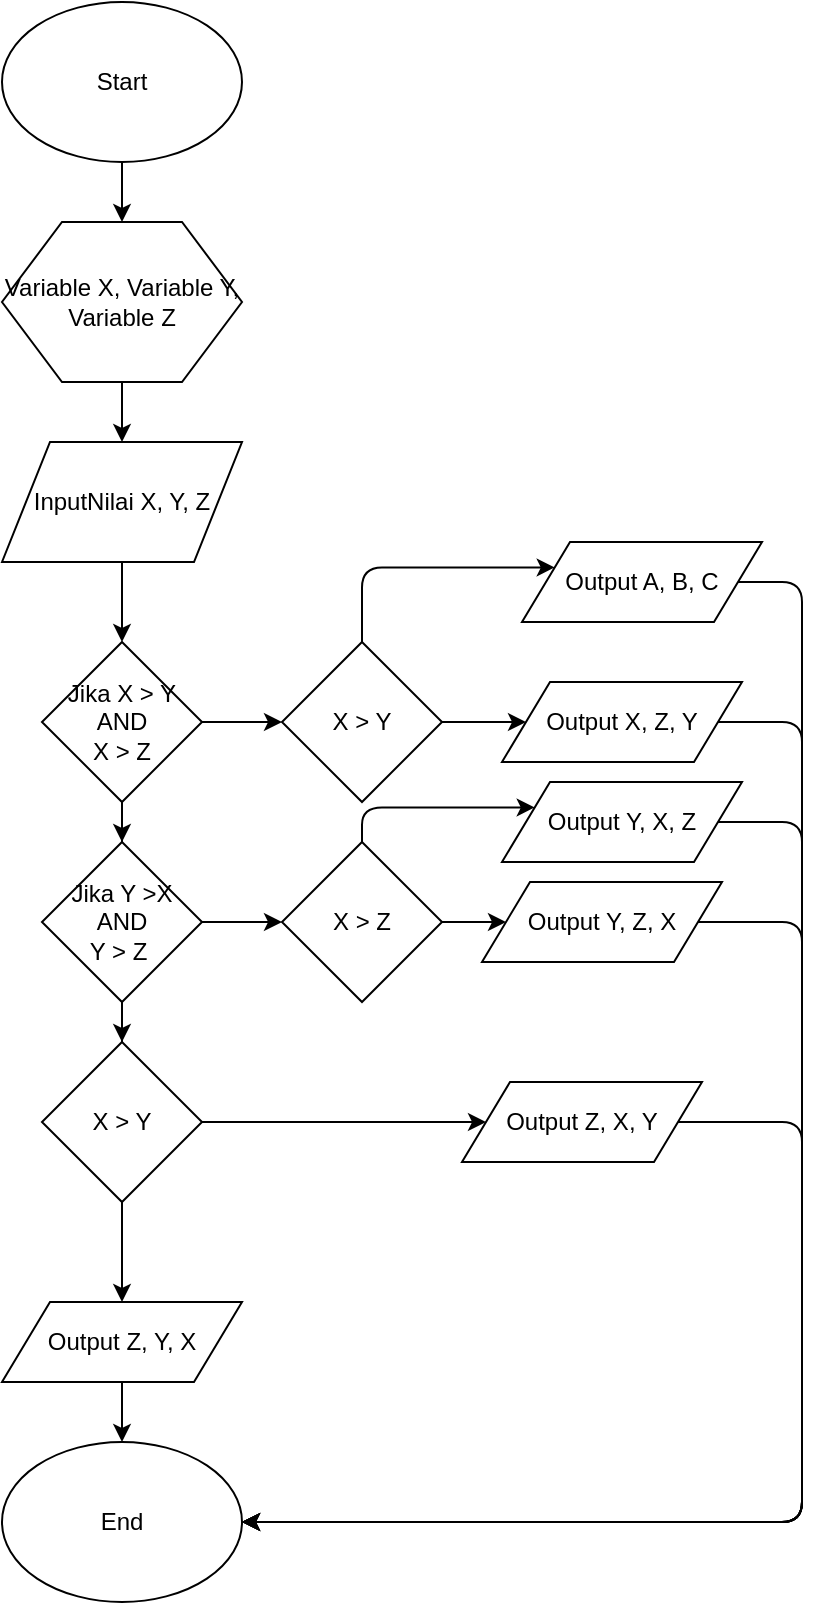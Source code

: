 <mxfile version="12.1.3" type="github" pages="1">
  <diagram id="6a731a19-8d31-9384-78a2-239565b7b9f0" name="Page-1">
    <mxGraphModel dx="1005" dy="515" grid="1" gridSize="10" guides="1" tooltips="1" connect="1" arrows="1" fold="1" page="1" pageScale="1" pageWidth="1169" pageHeight="827" background="#ffffff" math="0" shadow="0">
      <root>
        <mxCell id="0"/>
        <mxCell id="1" parent="0"/>
        <mxCell id="dxibo1Gv-2dLAtyBNZos-57" value="" style="edgeStyle=orthogonalEdgeStyle;rounded=0;orthogonalLoop=1;jettySize=auto;html=1;" edge="1" parent="1" source="dxibo1Gv-2dLAtyBNZos-55" target="dxibo1Gv-2dLAtyBNZos-56">
          <mxGeometry relative="1" as="geometry"/>
        </mxCell>
        <mxCell id="dxibo1Gv-2dLAtyBNZos-55" value="Start" style="ellipse;whiteSpace=wrap;html=1;" vertex="1" parent="1">
          <mxGeometry x="80" y="20" width="120" height="80" as="geometry"/>
        </mxCell>
        <mxCell id="dxibo1Gv-2dLAtyBNZos-59" value="" style="edgeStyle=orthogonalEdgeStyle;rounded=0;orthogonalLoop=1;jettySize=auto;html=1;" edge="1" parent="1" source="dxibo1Gv-2dLAtyBNZos-56" target="dxibo1Gv-2dLAtyBNZos-58">
          <mxGeometry relative="1" as="geometry"/>
        </mxCell>
        <mxCell id="dxibo1Gv-2dLAtyBNZos-56" value="Variable X, Variable Y, Variable Z" style="shape=hexagon;perimeter=hexagonPerimeter2;whiteSpace=wrap;html=1;" vertex="1" parent="1">
          <mxGeometry x="80" y="130" width="120" height="80" as="geometry"/>
        </mxCell>
        <mxCell id="dxibo1Gv-2dLAtyBNZos-61" value="" style="edgeStyle=orthogonalEdgeStyle;rounded=0;orthogonalLoop=1;jettySize=auto;html=1;" edge="1" parent="1" source="dxibo1Gv-2dLAtyBNZos-58" target="dxibo1Gv-2dLAtyBNZos-60">
          <mxGeometry relative="1" as="geometry"/>
        </mxCell>
        <mxCell id="dxibo1Gv-2dLAtyBNZos-58" value="InputNilai X, Y, Z" style="shape=parallelogram;perimeter=parallelogramPerimeter;whiteSpace=wrap;html=1;" vertex="1" parent="1">
          <mxGeometry x="80" y="240" width="120" height="60" as="geometry"/>
        </mxCell>
        <mxCell id="dxibo1Gv-2dLAtyBNZos-63" value="" style="edgeStyle=orthogonalEdgeStyle;rounded=0;orthogonalLoop=1;jettySize=auto;html=1;" edge="1" parent="1" source="dxibo1Gv-2dLAtyBNZos-60" target="dxibo1Gv-2dLAtyBNZos-62">
          <mxGeometry relative="1" as="geometry"/>
        </mxCell>
        <mxCell id="dxibo1Gv-2dLAtyBNZos-69" value="" style="edgeStyle=orthogonalEdgeStyle;rounded=0;orthogonalLoop=1;jettySize=auto;html=1;" edge="1" parent="1" source="dxibo1Gv-2dLAtyBNZos-60" target="dxibo1Gv-2dLAtyBNZos-68">
          <mxGeometry relative="1" as="geometry"/>
        </mxCell>
        <mxCell id="dxibo1Gv-2dLAtyBNZos-60" value="Jika X &amp;gt; Y&lt;br&gt;AND&lt;br&gt;X &amp;gt; Z" style="rhombus;whiteSpace=wrap;html=1;" vertex="1" parent="1">
          <mxGeometry x="100" y="340" width="80" height="80" as="geometry"/>
        </mxCell>
        <mxCell id="dxibo1Gv-2dLAtyBNZos-65" value="" style="edgeStyle=orthogonalEdgeStyle;rounded=0;orthogonalLoop=1;jettySize=auto;html=1;" edge="1" parent="1" source="dxibo1Gv-2dLAtyBNZos-62" target="dxibo1Gv-2dLAtyBNZos-64">
          <mxGeometry relative="1" as="geometry"/>
        </mxCell>
        <mxCell id="dxibo1Gv-2dLAtyBNZos-67" value="" style="edgeStyle=orthogonalEdgeStyle;rounded=0;orthogonalLoop=1;jettySize=auto;html=1;" edge="1" parent="1" source="dxibo1Gv-2dLAtyBNZos-62" target="dxibo1Gv-2dLAtyBNZos-66">
          <mxGeometry relative="1" as="geometry"/>
        </mxCell>
        <mxCell id="dxibo1Gv-2dLAtyBNZos-62" value="Jika Y &amp;gt;X&lt;br&gt;AND&lt;br&gt;Y &amp;gt; Z&amp;nbsp;" style="rhombus;whiteSpace=wrap;html=1;" vertex="1" parent="1">
          <mxGeometry x="100" y="440" width="80" height="80" as="geometry"/>
        </mxCell>
        <mxCell id="dxibo1Gv-2dLAtyBNZos-80" value="" style="edgeStyle=orthogonalEdgeStyle;rounded=0;orthogonalLoop=1;jettySize=auto;html=1;" edge="1" parent="1" source="dxibo1Gv-2dLAtyBNZos-64">
          <mxGeometry relative="1" as="geometry">
            <mxPoint x="322" y="580" as="targetPoint"/>
          </mxGeometry>
        </mxCell>
        <mxCell id="dxibo1Gv-2dLAtyBNZos-82" value="" style="edgeStyle=orthogonalEdgeStyle;rounded=0;orthogonalLoop=1;jettySize=auto;html=1;" edge="1" parent="1" source="dxibo1Gv-2dLAtyBNZos-64" target="dxibo1Gv-2dLAtyBNZos-81">
          <mxGeometry relative="1" as="geometry"/>
        </mxCell>
        <mxCell id="dxibo1Gv-2dLAtyBNZos-64" value="X &amp;gt; Y" style="rhombus;whiteSpace=wrap;html=1;" vertex="1" parent="1">
          <mxGeometry x="100" y="540" width="80" height="80" as="geometry"/>
        </mxCell>
        <mxCell id="dxibo1Gv-2dLAtyBNZos-77" value="" style="edgeStyle=orthogonalEdgeStyle;rounded=0;orthogonalLoop=1;jettySize=auto;html=1;" edge="1" parent="1" source="dxibo1Gv-2dLAtyBNZos-66" target="dxibo1Gv-2dLAtyBNZos-75">
          <mxGeometry relative="1" as="geometry"/>
        </mxCell>
        <mxCell id="dxibo1Gv-2dLAtyBNZos-66" value="X &amp;gt; Z" style="rhombus;whiteSpace=wrap;html=1;" vertex="1" parent="1">
          <mxGeometry x="220" y="440" width="80" height="80" as="geometry"/>
        </mxCell>
        <mxCell id="dxibo1Gv-2dLAtyBNZos-68" value="X &amp;gt; Y" style="rhombus;whiteSpace=wrap;html=1;" vertex="1" parent="1">
          <mxGeometry x="220" y="340" width="80" height="80" as="geometry"/>
        </mxCell>
        <mxCell id="dxibo1Gv-2dLAtyBNZos-70" value="Output A, B, C" style="shape=parallelogram;perimeter=parallelogramPerimeter;whiteSpace=wrap;html=1;" vertex="1" parent="1">
          <mxGeometry x="340" y="290" width="120" height="40" as="geometry"/>
        </mxCell>
        <mxCell id="dxibo1Gv-2dLAtyBNZos-71" value="Output X, Z, Y" style="shape=parallelogram;perimeter=parallelogramPerimeter;whiteSpace=wrap;html=1;" vertex="1" parent="1">
          <mxGeometry x="330" y="360" width="120" height="40" as="geometry"/>
        </mxCell>
        <mxCell id="dxibo1Gv-2dLAtyBNZos-72" value="" style="edgeStyle=elbowEdgeStyle;elbow=horizontal;endArrow=classic;html=1;exitX=0.5;exitY=0;exitDx=0;exitDy=0;entryX=0;entryY=0.25;entryDx=0;entryDy=0;" edge="1" parent="1" source="dxibo1Gv-2dLAtyBNZos-68" target="dxibo1Gv-2dLAtyBNZos-70">
          <mxGeometry width="50" height="50" relative="1" as="geometry">
            <mxPoint x="250" y="380" as="sourcePoint"/>
            <mxPoint x="300" y="330" as="targetPoint"/>
            <Array as="points">
              <mxPoint x="260" y="340"/>
            </Array>
          </mxGeometry>
        </mxCell>
        <mxCell id="dxibo1Gv-2dLAtyBNZos-73" value="" style="edgeStyle=elbowEdgeStyle;elbow=horizontal;endArrow=classic;html=1;exitX=1;exitY=0.5;exitDx=0;exitDy=0;entryX=0;entryY=0.5;entryDx=0;entryDy=0;" edge="1" parent="1" source="dxibo1Gv-2dLAtyBNZos-68" target="dxibo1Gv-2dLAtyBNZos-71">
          <mxGeometry width="50" height="50" relative="1" as="geometry">
            <mxPoint x="320" y="420" as="sourcePoint"/>
            <mxPoint x="370" y="370" as="targetPoint"/>
            <Array as="points"/>
          </mxGeometry>
        </mxCell>
        <mxCell id="dxibo1Gv-2dLAtyBNZos-74" value="Output Y, X, Z" style="shape=parallelogram;perimeter=parallelogramPerimeter;whiteSpace=wrap;html=1;" vertex="1" parent="1">
          <mxGeometry x="330" y="410" width="120" height="40" as="geometry"/>
        </mxCell>
        <mxCell id="dxibo1Gv-2dLAtyBNZos-75" value="Output Y, Z, X" style="shape=parallelogram;perimeter=parallelogramPerimeter;whiteSpace=wrap;html=1;" vertex="1" parent="1">
          <mxGeometry x="320" y="460" width="120" height="40" as="geometry"/>
        </mxCell>
        <mxCell id="dxibo1Gv-2dLAtyBNZos-76" value="" style="edgeStyle=elbowEdgeStyle;elbow=horizontal;endArrow=classic;html=1;exitX=0.5;exitY=0;exitDx=0;exitDy=0;entryX=0;entryY=0.25;entryDx=0;entryDy=0;" edge="1" parent="1" source="dxibo1Gv-2dLAtyBNZos-66" target="dxibo1Gv-2dLAtyBNZos-74">
          <mxGeometry width="50" height="50" relative="1" as="geometry">
            <mxPoint x="200" y="460" as="sourcePoint"/>
            <mxPoint x="250" y="410" as="targetPoint"/>
            <Array as="points">
              <mxPoint x="260" y="430"/>
            </Array>
          </mxGeometry>
        </mxCell>
        <mxCell id="dxibo1Gv-2dLAtyBNZos-78" value="Output Z, X, Y" style="shape=parallelogram;perimeter=parallelogramPerimeter;whiteSpace=wrap;html=1;" vertex="1" parent="1">
          <mxGeometry x="310" y="560" width="120" height="40" as="geometry"/>
        </mxCell>
        <mxCell id="dxibo1Gv-2dLAtyBNZos-84" value="" style="edgeStyle=orthogonalEdgeStyle;rounded=0;orthogonalLoop=1;jettySize=auto;html=1;" edge="1" parent="1" source="dxibo1Gv-2dLAtyBNZos-81" target="dxibo1Gv-2dLAtyBNZos-83">
          <mxGeometry relative="1" as="geometry"/>
        </mxCell>
        <mxCell id="dxibo1Gv-2dLAtyBNZos-81" value="Output Z, Y, X" style="shape=parallelogram;perimeter=parallelogramPerimeter;whiteSpace=wrap;html=1;" vertex="1" parent="1">
          <mxGeometry x="80" y="670" width="120" height="40" as="geometry"/>
        </mxCell>
        <mxCell id="dxibo1Gv-2dLAtyBNZos-83" value="End" style="ellipse;whiteSpace=wrap;html=1;" vertex="1" parent="1">
          <mxGeometry x="80" y="740" width="120" height="80" as="geometry"/>
        </mxCell>
        <mxCell id="dxibo1Gv-2dLAtyBNZos-85" value="" style="edgeStyle=elbowEdgeStyle;elbow=horizontal;endArrow=classic;html=1;exitX=1;exitY=0.5;exitDx=0;exitDy=0;entryX=1;entryY=0.5;entryDx=0;entryDy=0;" edge="1" parent="1" source="dxibo1Gv-2dLAtyBNZos-70" target="dxibo1Gv-2dLAtyBNZos-83">
          <mxGeometry width="50" height="50" relative="1" as="geometry">
            <mxPoint x="640" y="580" as="sourcePoint"/>
            <mxPoint x="690" y="530" as="targetPoint"/>
            <Array as="points">
              <mxPoint x="480" y="540"/>
            </Array>
          </mxGeometry>
        </mxCell>
        <mxCell id="dxibo1Gv-2dLAtyBNZos-86" value="" style="edgeStyle=elbowEdgeStyle;elbow=horizontal;endArrow=classic;html=1;exitX=1;exitY=0.5;exitDx=0;exitDy=0;entryX=1;entryY=0.5;entryDx=0;entryDy=0;" edge="1" parent="1" source="dxibo1Gv-2dLAtyBNZos-71" target="dxibo1Gv-2dLAtyBNZos-83">
          <mxGeometry width="50" height="50" relative="1" as="geometry">
            <mxPoint x="570" y="460" as="sourcePoint"/>
            <mxPoint x="620" y="410" as="targetPoint"/>
            <Array as="points">
              <mxPoint x="480" y="590"/>
            </Array>
          </mxGeometry>
        </mxCell>
        <mxCell id="dxibo1Gv-2dLAtyBNZos-87" value="" style="edgeStyle=elbowEdgeStyle;elbow=horizontal;endArrow=classic;html=1;exitX=1;exitY=0.5;exitDx=0;exitDy=0;entryX=1;entryY=0.5;entryDx=0;entryDy=0;" edge="1" parent="1" source="dxibo1Gv-2dLAtyBNZos-74" target="dxibo1Gv-2dLAtyBNZos-83">
          <mxGeometry width="50" height="50" relative="1" as="geometry">
            <mxPoint x="-50" y="700" as="sourcePoint"/>
            <mxPoint y="650" as="targetPoint"/>
            <Array as="points">
              <mxPoint x="480" y="600"/>
            </Array>
          </mxGeometry>
        </mxCell>
        <mxCell id="dxibo1Gv-2dLAtyBNZos-88" value="" style="edgeStyle=elbowEdgeStyle;elbow=horizontal;endArrow=classic;html=1;exitX=1;exitY=0.5;exitDx=0;exitDy=0;entryX=1;entryY=0.5;entryDx=0;entryDy=0;" edge="1" parent="1" source="dxibo1Gv-2dLAtyBNZos-75" target="dxibo1Gv-2dLAtyBNZos-83">
          <mxGeometry width="50" height="50" relative="1" as="geometry">
            <mxPoint x="610" y="550" as="sourcePoint"/>
            <mxPoint x="660" y="500" as="targetPoint"/>
            <Array as="points">
              <mxPoint x="480" y="640"/>
            </Array>
          </mxGeometry>
        </mxCell>
        <mxCell id="dxibo1Gv-2dLAtyBNZos-89" value="" style="edgeStyle=elbowEdgeStyle;elbow=horizontal;endArrow=classic;html=1;exitX=1;exitY=0.5;exitDx=0;exitDy=0;entryX=1;entryY=0.5;entryDx=0;entryDy=0;" edge="1" parent="1" source="dxibo1Gv-2dLAtyBNZos-78" target="dxibo1Gv-2dLAtyBNZos-83">
          <mxGeometry width="50" height="50" relative="1" as="geometry">
            <mxPoint x="600" y="650" as="sourcePoint"/>
            <mxPoint x="650" y="600" as="targetPoint"/>
            <Array as="points">
              <mxPoint x="480" y="680"/>
            </Array>
          </mxGeometry>
        </mxCell>
      </root>
    </mxGraphModel>
  </diagram>
</mxfile>
